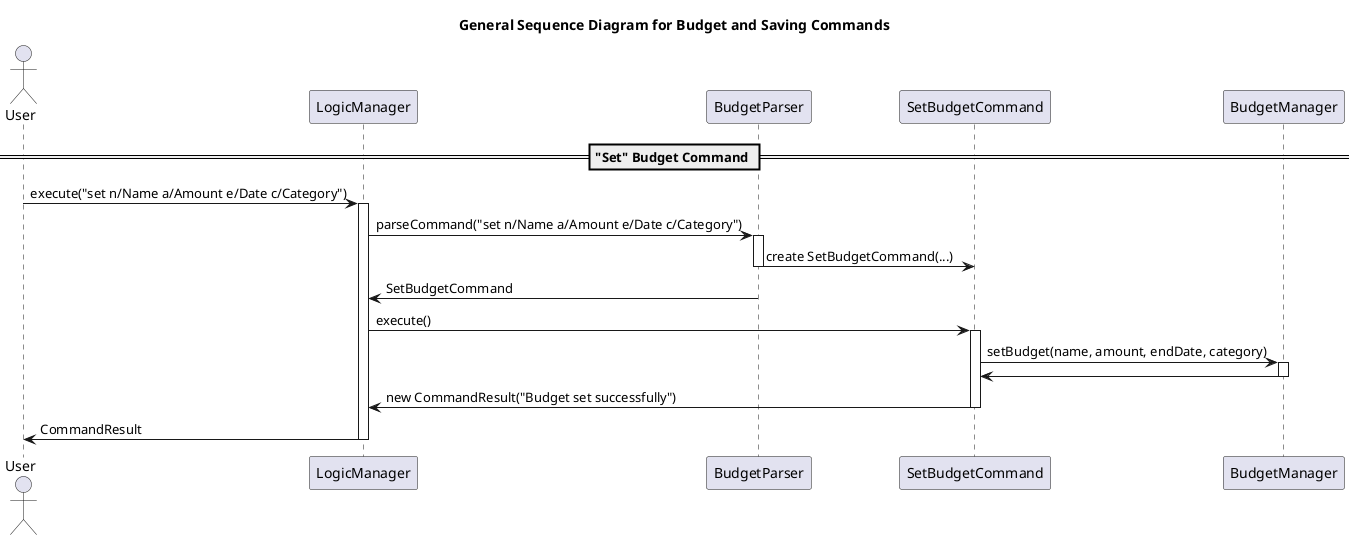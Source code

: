@startuml
title General Sequence Diagram for Budget and Saving Commands


hide circle
skinparam classAttributeIconSize 0

actor User
participant LogicManager
participant BudgetParser
participant SetBudgetCommand
participant BudgetManager


== "Set" Budget Command ==
User -> LogicManager: execute("set n/Name a/Amount e/Date c/Category")
activate LogicManager

LogicManager -> BudgetParser: parseCommand("set n/Name a/Amount e/Date c/Category")
activate BudgetParser
BudgetParser -> SetBudgetCommand: create SetBudgetCommand(...)
deactivate BudgetParser

LogicManager <- BudgetParser: SetBudgetCommand
LogicManager -> SetBudgetCommand: execute()
activate SetBudgetCommand

SetBudgetCommand -> BudgetManager: setBudget(name, amount, endDate, category)
activate BudgetManager
BudgetManager -> SetBudgetCommand:
deactivate BudgetManager

SetBudgetCommand -> LogicManager: new CommandResult("Budget set successfully")
deactivate SetBudgetCommand

LogicManager -> User: CommandResult
deactivate LogicManager

@enduml
